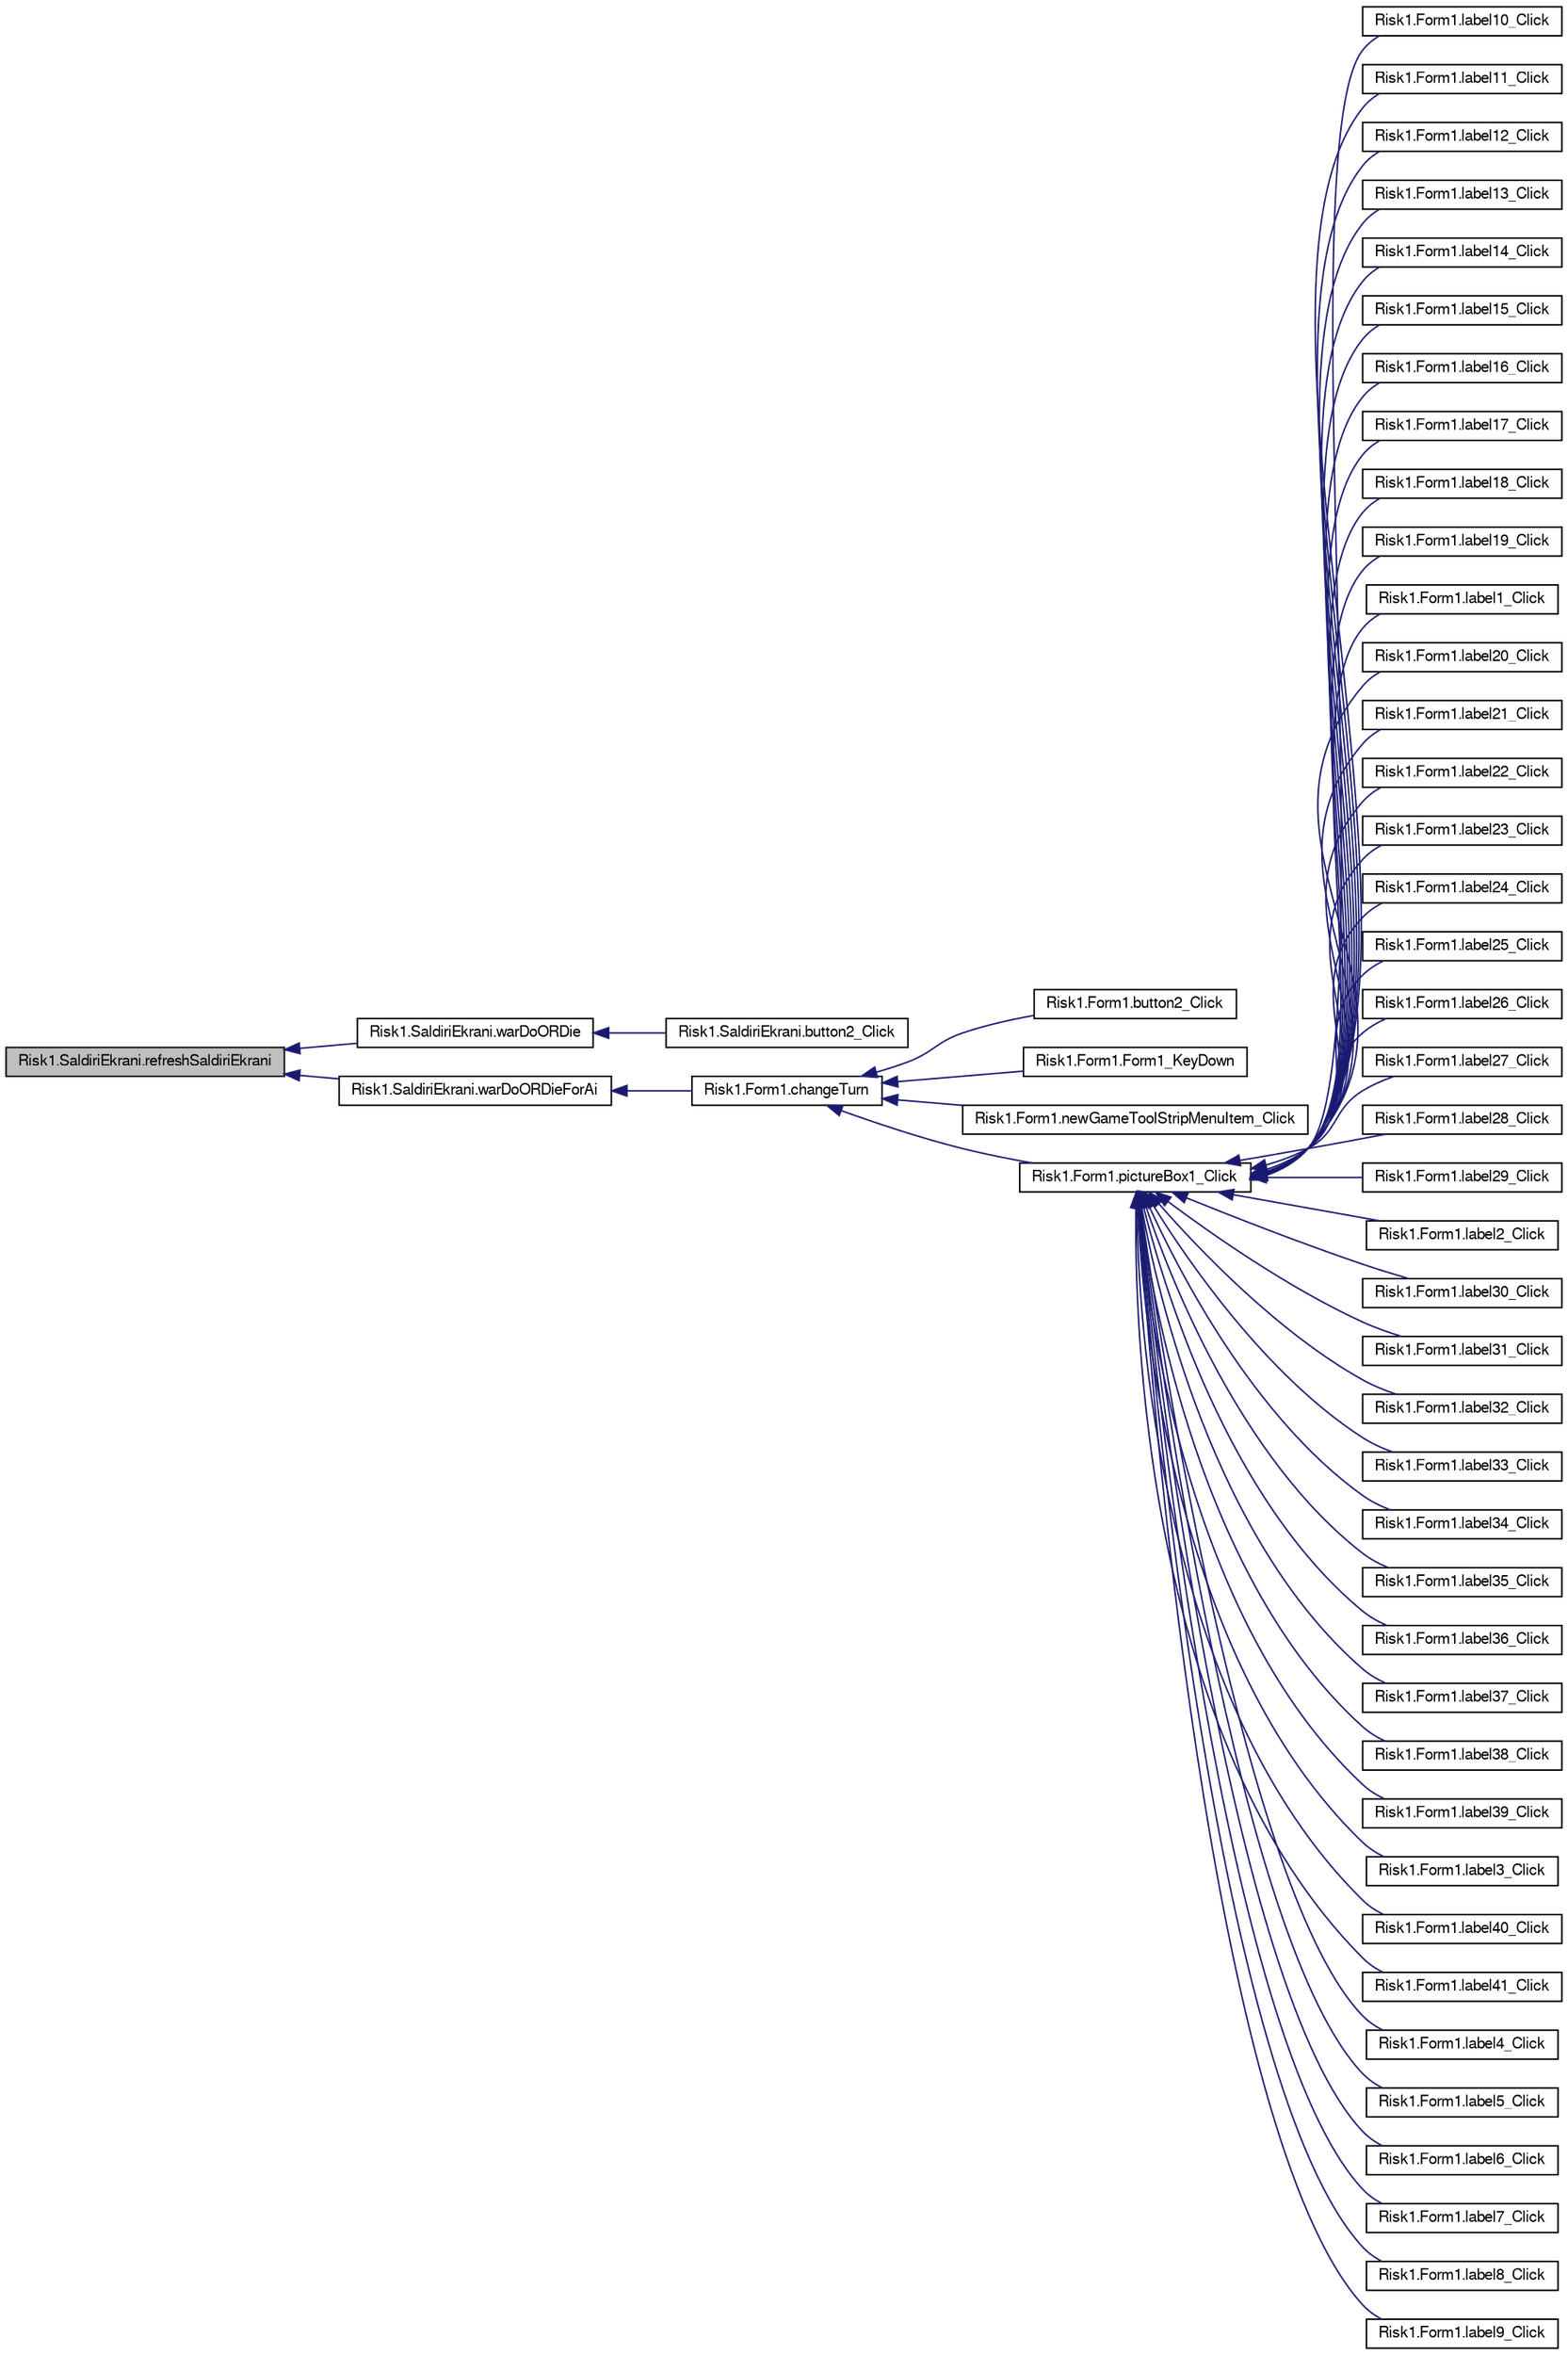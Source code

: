 digraph G
{
  bgcolor="transparent";
  edge [fontname="FreeSans",fontsize="10",labelfontname="FreeSans",labelfontsize="10"];
  node [fontname="FreeSans",fontsize="10",shape=record];
  rankdir="LR";
  Node1 [label="Risk1.SaldiriEkrani.refreshSaldiriEkrani",height=0.2,width=0.4,color="black", fillcolor="grey75", style="filled" fontcolor="black"];
  Node1 -> Node2 [dir="back",color="midnightblue",fontsize="10",style="solid",fontname="FreeSans"];
  Node2 [label="Risk1.SaldiriEkrani.warDoORDie",height=0.2,width=0.4,color="black",URL="$classRisk1_1_1SaldiriEkrani.html#af22f046d5ad2382e986640b8a74686b8"];
  Node2 -> Node3 [dir="back",color="midnightblue",fontsize="10",style="solid",fontname="FreeSans"];
  Node3 [label="Risk1.SaldiriEkrani.button2_Click",height=0.2,width=0.4,color="black",URL="$classRisk1_1_1SaldiriEkrani.html#a67d3ec36e217d83d98e5f442a09e51fd"];
  Node1 -> Node4 [dir="back",color="midnightblue",fontsize="10",style="solid",fontname="FreeSans"];
  Node4 [label="Risk1.SaldiriEkrani.warDoORDieForAi",height=0.2,width=0.4,color="black",URL="$classRisk1_1_1SaldiriEkrani.html#abf5f5722a078df9b3ad893acd93c2806"];
  Node4 -> Node5 [dir="back",color="midnightblue",fontsize="10",style="solid",fontname="FreeSans"];
  Node5 [label="Risk1.Form1.changeTurn",height=0.2,width=0.4,color="black",URL="$classRisk1_1_1Form1.html#a018eea4103c89dab9ab61df7f8dd2e78"];
  Node5 -> Node6 [dir="back",color="midnightblue",fontsize="10",style="solid",fontname="FreeSans"];
  Node6 [label="Risk1.Form1.button2_Click",height=0.2,width=0.4,color="black",URL="$classRisk1_1_1Form1.html#a8f60a4061bbe11ace5f91ddf817ae165"];
  Node5 -> Node7 [dir="back",color="midnightblue",fontsize="10",style="solid",fontname="FreeSans"];
  Node7 [label="Risk1.Form1.Form1_KeyDown",height=0.2,width=0.4,color="black",URL="$classRisk1_1_1Form1.html#a0006073e9cd2c614444af8341e746251"];
  Node5 -> Node8 [dir="back",color="midnightblue",fontsize="10",style="solid",fontname="FreeSans"];
  Node8 [label="Risk1.Form1.newGameToolStripMenuItem_Click",height=0.2,width=0.4,color="black",URL="$classRisk1_1_1Form1.html#a33b0a37450d54eaf9cffa464044b6898"];
  Node5 -> Node9 [dir="back",color="midnightblue",fontsize="10",style="solid",fontname="FreeSans"];
  Node9 [label="Risk1.Form1.pictureBox1_Click",height=0.2,width=0.4,color="black",URL="$classRisk1_1_1Form1.html#aefee05c8e80333207f348827ebd415df"];
  Node9 -> Node10 [dir="back",color="midnightblue",fontsize="10",style="solid",fontname="FreeSans"];
  Node10 [label="Risk1.Form1.label10_Click",height=0.2,width=0.4,color="black",URL="$classRisk1_1_1Form1.html#af62edd64b39c82d60e5e7934f509f4c0"];
  Node9 -> Node11 [dir="back",color="midnightblue",fontsize="10",style="solid",fontname="FreeSans"];
  Node11 [label="Risk1.Form1.label11_Click",height=0.2,width=0.4,color="black",URL="$classRisk1_1_1Form1.html#a3c51e0a20e26cb0118417934cfa56630"];
  Node9 -> Node12 [dir="back",color="midnightblue",fontsize="10",style="solid",fontname="FreeSans"];
  Node12 [label="Risk1.Form1.label12_Click",height=0.2,width=0.4,color="black",URL="$classRisk1_1_1Form1.html#ab8cdaa16812fb918505bbe2a02a652cd"];
  Node9 -> Node13 [dir="back",color="midnightblue",fontsize="10",style="solid",fontname="FreeSans"];
  Node13 [label="Risk1.Form1.label13_Click",height=0.2,width=0.4,color="black",URL="$classRisk1_1_1Form1.html#acad072588e96dcf515f80b5e9f774ac8"];
  Node9 -> Node14 [dir="back",color="midnightblue",fontsize="10",style="solid",fontname="FreeSans"];
  Node14 [label="Risk1.Form1.label14_Click",height=0.2,width=0.4,color="black",URL="$classRisk1_1_1Form1.html#a14fb1beb811e4742bba0678515f61654"];
  Node9 -> Node15 [dir="back",color="midnightblue",fontsize="10",style="solid",fontname="FreeSans"];
  Node15 [label="Risk1.Form1.label15_Click",height=0.2,width=0.4,color="black",URL="$classRisk1_1_1Form1.html#a8e59ec75e47220af2d4aeca5aa347b57"];
  Node9 -> Node16 [dir="back",color="midnightblue",fontsize="10",style="solid",fontname="FreeSans"];
  Node16 [label="Risk1.Form1.label16_Click",height=0.2,width=0.4,color="black",URL="$classRisk1_1_1Form1.html#a66ca6fc642eec49917dd1ab3672a3714"];
  Node9 -> Node17 [dir="back",color="midnightblue",fontsize="10",style="solid",fontname="FreeSans"];
  Node17 [label="Risk1.Form1.label17_Click",height=0.2,width=0.4,color="black",URL="$classRisk1_1_1Form1.html#a25429bb10992d4457d5f4ad2e60083d0"];
  Node9 -> Node18 [dir="back",color="midnightblue",fontsize="10",style="solid",fontname="FreeSans"];
  Node18 [label="Risk1.Form1.label18_Click",height=0.2,width=0.4,color="black",URL="$classRisk1_1_1Form1.html#a08b02c827fd1f992778ff1d11426d757"];
  Node9 -> Node19 [dir="back",color="midnightblue",fontsize="10",style="solid",fontname="FreeSans"];
  Node19 [label="Risk1.Form1.label19_Click",height=0.2,width=0.4,color="black",URL="$classRisk1_1_1Form1.html#a26f04a861dd60ef610793e25af49af53"];
  Node9 -> Node20 [dir="back",color="midnightblue",fontsize="10",style="solid",fontname="FreeSans"];
  Node20 [label="Risk1.Form1.label1_Click",height=0.2,width=0.4,color="black",URL="$classRisk1_1_1Form1.html#ae73f7ccd82b88f7c3fdf50ddcf5688da"];
  Node9 -> Node21 [dir="back",color="midnightblue",fontsize="10",style="solid",fontname="FreeSans"];
  Node21 [label="Risk1.Form1.label20_Click",height=0.2,width=0.4,color="black",URL="$classRisk1_1_1Form1.html#a22ace169bfaa5b48fe38c7fb757cecc3"];
  Node9 -> Node22 [dir="back",color="midnightblue",fontsize="10",style="solid",fontname="FreeSans"];
  Node22 [label="Risk1.Form1.label21_Click",height=0.2,width=0.4,color="black",URL="$classRisk1_1_1Form1.html#a945f0a2422b22f3f028a9d83d17223cb"];
  Node9 -> Node23 [dir="back",color="midnightblue",fontsize="10",style="solid",fontname="FreeSans"];
  Node23 [label="Risk1.Form1.label22_Click",height=0.2,width=0.4,color="black",URL="$classRisk1_1_1Form1.html#a587cdfc4bec32537f5e25525292a825c"];
  Node9 -> Node24 [dir="back",color="midnightblue",fontsize="10",style="solid",fontname="FreeSans"];
  Node24 [label="Risk1.Form1.label23_Click",height=0.2,width=0.4,color="black",URL="$classRisk1_1_1Form1.html#a9b8a896a37c4dfcb662ff5901256f0d8"];
  Node9 -> Node25 [dir="back",color="midnightblue",fontsize="10",style="solid",fontname="FreeSans"];
  Node25 [label="Risk1.Form1.label24_Click",height=0.2,width=0.4,color="black",URL="$classRisk1_1_1Form1.html#a4ee7655dbf6f1799a827ef94188fe09a"];
  Node9 -> Node26 [dir="back",color="midnightblue",fontsize="10",style="solid",fontname="FreeSans"];
  Node26 [label="Risk1.Form1.label25_Click",height=0.2,width=0.4,color="black",URL="$classRisk1_1_1Form1.html#a84032b1821f3bc6598dba28c4ddb6025"];
  Node9 -> Node27 [dir="back",color="midnightblue",fontsize="10",style="solid",fontname="FreeSans"];
  Node27 [label="Risk1.Form1.label26_Click",height=0.2,width=0.4,color="black",URL="$classRisk1_1_1Form1.html#a0e6324cca432d223d7ee19779f7022a2"];
  Node9 -> Node28 [dir="back",color="midnightblue",fontsize="10",style="solid",fontname="FreeSans"];
  Node28 [label="Risk1.Form1.label27_Click",height=0.2,width=0.4,color="black",URL="$classRisk1_1_1Form1.html#ae33a3f0f210a3f1a1ff2f7fd9489120f"];
  Node9 -> Node29 [dir="back",color="midnightblue",fontsize="10",style="solid",fontname="FreeSans"];
  Node29 [label="Risk1.Form1.label28_Click",height=0.2,width=0.4,color="black",URL="$classRisk1_1_1Form1.html#a2a31962ac6a4966466dc42c36d8430ec"];
  Node9 -> Node30 [dir="back",color="midnightblue",fontsize="10",style="solid",fontname="FreeSans"];
  Node30 [label="Risk1.Form1.label29_Click",height=0.2,width=0.4,color="black",URL="$classRisk1_1_1Form1.html#aab3814365d52f98f4c5d2450e8a27f46"];
  Node9 -> Node31 [dir="back",color="midnightblue",fontsize="10",style="solid",fontname="FreeSans"];
  Node31 [label="Risk1.Form1.label2_Click",height=0.2,width=0.4,color="black",URL="$classRisk1_1_1Form1.html#ae82c1467328a1716c54815c1fb7d3939"];
  Node9 -> Node32 [dir="back",color="midnightblue",fontsize="10",style="solid",fontname="FreeSans"];
  Node32 [label="Risk1.Form1.label30_Click",height=0.2,width=0.4,color="black",URL="$classRisk1_1_1Form1.html#aef8c55820e59f8166c12cc4c3da764a4"];
  Node9 -> Node33 [dir="back",color="midnightblue",fontsize="10",style="solid",fontname="FreeSans"];
  Node33 [label="Risk1.Form1.label31_Click",height=0.2,width=0.4,color="black",URL="$classRisk1_1_1Form1.html#a1b6d0068123a171108f437117a9462a1"];
  Node9 -> Node34 [dir="back",color="midnightblue",fontsize="10",style="solid",fontname="FreeSans"];
  Node34 [label="Risk1.Form1.label32_Click",height=0.2,width=0.4,color="black",URL="$classRisk1_1_1Form1.html#ad657792a028bfacc185f42ef0c5369d6"];
  Node9 -> Node35 [dir="back",color="midnightblue",fontsize="10",style="solid",fontname="FreeSans"];
  Node35 [label="Risk1.Form1.label33_Click",height=0.2,width=0.4,color="black",URL="$classRisk1_1_1Form1.html#a540eceb6c480fa23fc62be728beab581"];
  Node9 -> Node36 [dir="back",color="midnightblue",fontsize="10",style="solid",fontname="FreeSans"];
  Node36 [label="Risk1.Form1.label34_Click",height=0.2,width=0.4,color="black",URL="$classRisk1_1_1Form1.html#ac29b2651b3c8be1d0b995605734d968a"];
  Node9 -> Node37 [dir="back",color="midnightblue",fontsize="10",style="solid",fontname="FreeSans"];
  Node37 [label="Risk1.Form1.label35_Click",height=0.2,width=0.4,color="black",URL="$classRisk1_1_1Form1.html#a39871c9f66ad6148a154e2497413554a"];
  Node9 -> Node38 [dir="back",color="midnightblue",fontsize="10",style="solid",fontname="FreeSans"];
  Node38 [label="Risk1.Form1.label36_Click",height=0.2,width=0.4,color="black",URL="$classRisk1_1_1Form1.html#af32effd41501b70fe4706d8c6fd90499"];
  Node9 -> Node39 [dir="back",color="midnightblue",fontsize="10",style="solid",fontname="FreeSans"];
  Node39 [label="Risk1.Form1.label37_Click",height=0.2,width=0.4,color="black",URL="$classRisk1_1_1Form1.html#ae3ee521fae5841a59d4aaacabd9f3ad9"];
  Node9 -> Node40 [dir="back",color="midnightblue",fontsize="10",style="solid",fontname="FreeSans"];
  Node40 [label="Risk1.Form1.label38_Click",height=0.2,width=0.4,color="black",URL="$classRisk1_1_1Form1.html#a70f8dbfe95c84e01bf192768f3754db8"];
  Node9 -> Node41 [dir="back",color="midnightblue",fontsize="10",style="solid",fontname="FreeSans"];
  Node41 [label="Risk1.Form1.label39_Click",height=0.2,width=0.4,color="black",URL="$classRisk1_1_1Form1.html#ad1a3d1afca4a7dbb301c83400cb609ad"];
  Node9 -> Node42 [dir="back",color="midnightblue",fontsize="10",style="solid",fontname="FreeSans"];
  Node42 [label="Risk1.Form1.label3_Click",height=0.2,width=0.4,color="black",URL="$classRisk1_1_1Form1.html#a20f3bcc7d2e272cf622df760ac2a9059"];
  Node9 -> Node43 [dir="back",color="midnightblue",fontsize="10",style="solid",fontname="FreeSans"];
  Node43 [label="Risk1.Form1.label40_Click",height=0.2,width=0.4,color="black",URL="$classRisk1_1_1Form1.html#a7ca841db205af54914c9068d91df89a4"];
  Node9 -> Node44 [dir="back",color="midnightblue",fontsize="10",style="solid",fontname="FreeSans"];
  Node44 [label="Risk1.Form1.label41_Click",height=0.2,width=0.4,color="black",URL="$classRisk1_1_1Form1.html#a8e7be8f7cb2235d501513fd1a7ad2fd9"];
  Node9 -> Node45 [dir="back",color="midnightblue",fontsize="10",style="solid",fontname="FreeSans"];
  Node45 [label="Risk1.Form1.label4_Click",height=0.2,width=0.4,color="black",URL="$classRisk1_1_1Form1.html#ac3693dd82f27dce05709038c5339e78d"];
  Node9 -> Node46 [dir="back",color="midnightblue",fontsize="10",style="solid",fontname="FreeSans"];
  Node46 [label="Risk1.Form1.label5_Click",height=0.2,width=0.4,color="black",URL="$classRisk1_1_1Form1.html#a55b50088d0677c4b02fccc8e9d9b4bb0"];
  Node9 -> Node47 [dir="back",color="midnightblue",fontsize="10",style="solid",fontname="FreeSans"];
  Node47 [label="Risk1.Form1.label6_Click",height=0.2,width=0.4,color="black",URL="$classRisk1_1_1Form1.html#ad84a1a4be41f3a09c1028f0c8b20f9a5"];
  Node9 -> Node48 [dir="back",color="midnightblue",fontsize="10",style="solid",fontname="FreeSans"];
  Node48 [label="Risk1.Form1.label7_Click",height=0.2,width=0.4,color="black",URL="$classRisk1_1_1Form1.html#a49e079f4550e0c62b93c1165143dffe1"];
  Node9 -> Node49 [dir="back",color="midnightblue",fontsize="10",style="solid",fontname="FreeSans"];
  Node49 [label="Risk1.Form1.label8_Click",height=0.2,width=0.4,color="black",URL="$classRisk1_1_1Form1.html#a0807927097c01b8c41b3f3d10669a2cb"];
  Node9 -> Node50 [dir="back",color="midnightblue",fontsize="10",style="solid",fontname="FreeSans"];
  Node50 [label="Risk1.Form1.label9_Click",height=0.2,width=0.4,color="black",URL="$classRisk1_1_1Form1.html#aea07a9f4baca761d43c0d398cfdf40ba"];
}
